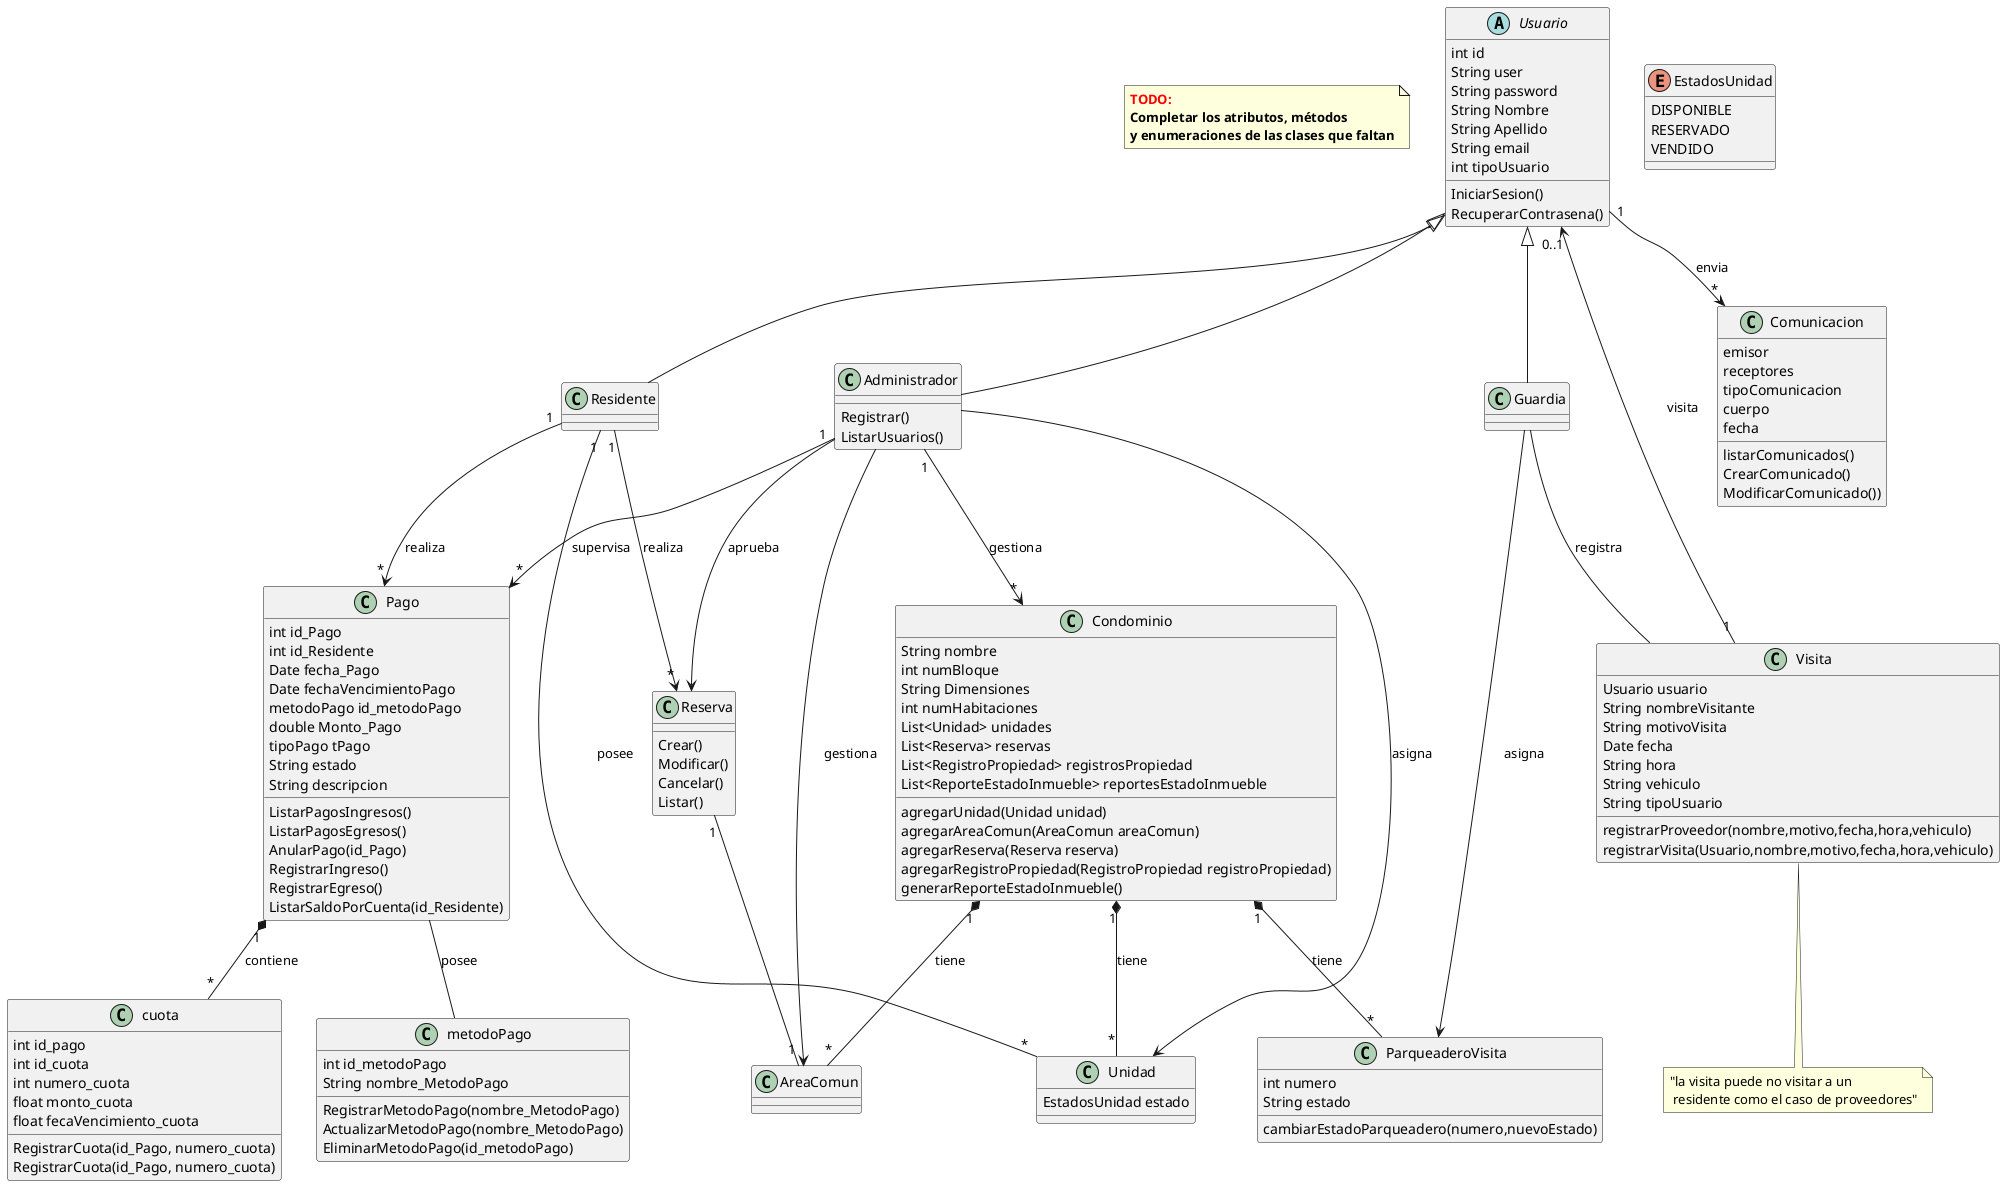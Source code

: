 @startuml
'https://plantuml.com/class-diagram
note as N1
    <b><color: Red>TODO:
    <b>Completar los atributos, métodos
    <b>y enumeraciones de las clases que faltan
end note
abstract class Usuario
{
    {field} int id
    {field} String user
    {field} String password
    {field} String Nombre
    {field} String Apellido
    {field} String email
    {field} int tipoUsuario
    {method} IniciarSesion()
    {method} RecuperarContrasena()
}
class Administrador 
{
    {method} Registrar()
    {method} ListarUsuarios()
}
class Residente
class Guardia
class Condominio
{
    
    String nombre
    int numBloque
    String Dimensiones
    int numHabitaciones
    List<Unidad> unidades
    List<Reserva> reservas
    List<RegistroPropiedad> registrosPropiedad
    List<ReporteEstadoInmueble> reportesEstadoInmueble
    
    {method} agregarUnidad(Unidad unidad)
    {method} agregarAreaComun(AreaComun areaComun)
    {method} agregarReserva(Reserva reserva)
    {method} agregarRegistroPropiedad(RegistroPropiedad registroPropiedad)
    {method} generarReporteEstadoInmueble()
}
class Unidad
{
    {field} EstadosUnidad estado
}
' enumeración de estados: disponible, reservado, vendido
enum EstadosUnidad {
 DISPONIBLE
 RESERVADO
 VENDIDO
}
class Reserva{
    {method} Crear()
    {method} Modificar()
    {method} Cancelar()
    {method} Listar()
}
class AreaComun
class Visita{
    {field} Usuario usuario
    {field} String nombreVisitante
    {field} String motivoVisita
    {field} Date fecha
    {field} String hora
    {field} String vehiculo
    {field} String tipoUsuario

   {method} registrarProveedor(nombre,motivo,fecha,hora,vehiculo)
   {method} registrarVisita(Usuario,nombre,motivo,fecha,hora,vehiculo)
}
note bottom: "la visita puede no visitar a un \n residente como el caso de proveedores"

class Pago
{
    {field} int id_Pago
    {field} int id_Residente
    {field} Date fecha_Pago
    {field} Date fechaVencimientoPago
    {field} metodoPago id_metodoPago
     'enum metodoPago: efectivo, tarjetas de crédito'
    {field} double Monto_Pago
    {field} tipoPago tPago
    'enum alicuota o extraordinaria'
    'tarjetas de débito o transferencia'
    {field} String estado
    'enum ingreso o egreso'
    {field} String descripcion
   {method} ListarPagosIngresos()
   {method} ListarPagosEgresos()
   {method} AnularPago(id_Pago)
   {method} RegistrarIngreso()
   {method} RegistrarEgreso()
   {method} ListarSaldoPorCuenta(id_Residente)
}

class cuota{
    {field} int id_pago
    {field} int id_cuota
    {field} int numero_cuota
    {field} float monto_cuota
    {field} float fecaVencimiento_cuota
    {method} RegistrarCuota(id_Pago, numero_cuota)
    {method} RegistrarCuota(id_Pago, numero_cuota)
}

class metodoPago{
    {field} int id_metodoPago
    {field} String nombre_MetodoPago
    {method} RegistrarMetodoPago(nombre_MetodoPago)
    {method} ActualizarMetodoPago(nombre_MetodoPago)
    {method} EliminarMetodoPago(id_metodoPago)
}



class ParqueaderoVisita
{
    {field} int numero
    {field} String estado

    {method} cambiarEstadoParqueadero(numero,nuevoEstado) 
}

class Comunicacion
{
    {field} emisor
    {field} receptores
    {field} tipoComunicacion
    'enumeración tipoComunicacion:
    'alerta, directo, anuncio, visita, reservas, pagos
    {field} cuerpo
    {field} fecha
    {method} listarComunicados()
    {method} CrearComunicado()
    {method} ModificarComunicado())
}

Usuario <|-- Administrador
Usuario <|-- Residente
Usuario <|-- Guardia
Administrador "1"--> "*" Condominio: gestiona
Administrador --> AreaComun: gestiona
Administrador --> Reserva: aprueba
Residente "1"-- "*"Unidad: posee
Condominio "1" *-- "*"Unidad: tiene
Condominio "1"*-- "*"AreaComun: tiene
Condominio "1"*-- "*"ParqueaderoVisita: tiene
Guardia -- Visita: registra
Guardia --> ParqueaderoVisita: asigna
'Residente -- AreaComun
Reserva "1" -- "1" AreaComun
Usuario "0..1"<-- "1"Visita: visita
Residente "1" --> "*"Reserva: realiza
Residente "1" --> "*" Pago: realiza
Administrador --> Unidad: asigna
Usuario "1" --> "*" Comunicacion: envia
Administrador"1" --> "*"Pago: supervisa

Pago "1" *-- "*"cuota: contiene
Pago -- metodoPago: posee
'una enumeración para los tipos de unidades
@enduml
